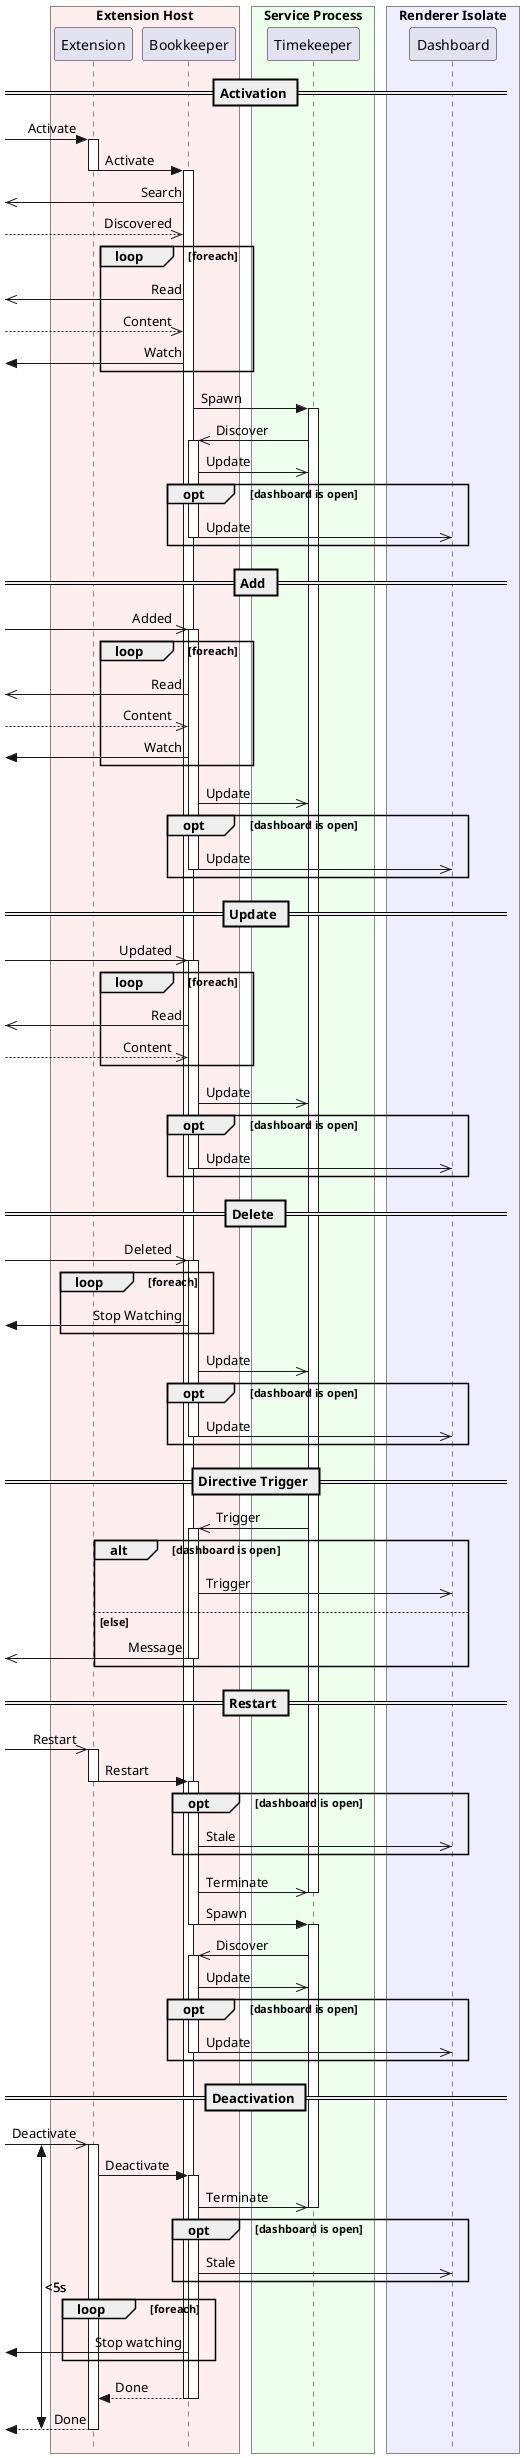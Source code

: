 @startuml ipc
!pragma teoz true
skinparam style strictuml
box "Extension Host" #fee
	participant "Extension" as ext
	participant "Bookkeeper" as book
end box
box "Service Process" #efe
	participant "Timekeeper" as time
end box
box "Renderer Isolate" #eef
	participant "Dashboard" as dsh
end box

== Activation ==
[-> ext ++ : Activate
ext -> book --++ : Activate

[<<- book : Search
[-->> book : Discovered
loop foreach
	[<<- book : Read
	[-->> book : Content
	[<- book : Watch
end

book -> time ++ : Spawn
time ->> book ++ : Discover
book ->> time : Update
opt dashboard is open
	book ->> dsh -- : Update
end

== Add ==
[->> book ++ : Added

loop foreach
	[<<- book : Read
	[-->> book : Content
	[<- book : Watch
end

book ->> time : Update

opt dashboard is open
	book ->> dsh -- : Update
end

== Update ==
[->> book ++ : Updated

loop foreach
	[<<- book : Read
	[-->> book : Content
end

book ->> time : Update

opt dashboard is open
	book ->> dsh -- : Update
end

== Delete ==
[->> book ++ : Deleted

loop foreach
	[<- book : Stop Watching
end

book ->> time : Update

opt dashboard is open
	book ->> dsh -- : Update
end

== Directive Trigger ==
time ->> book ++ : Trigger

alt dashboard is open
	book ->> dsh : Trigger
else else
	[<<- book -- : Message
end

== Restart ==

[->> ext ++ : Restart
ext -> book --++ : Restart
opt dashboard is open
	book ->> dsh : Stale
end
book ->> time : Terminate
deactivate time

book -> time --++ : Spawn
time ->> book ++ : Discover
book ->> time : Update
opt dashboard is open
	book ->> dsh -- : Update
end

== Deactivation ==
{ext_deactivate_start} [->> ext ++ : Deactivate
ext -> book ++ : Deactivate

book ->> time : Terminate
deactivate time

opt dashboard is open
	book ->> dsh : Stale
end

loop foreach
	[<- book : Stop watching
end

book --> ext -- : Done
deactivate book

{ext_deactivate_end} [<-- ext -- : Done
{ext_deactivate_start} <-> {ext_deactivate_end} : <5s

@enduml
